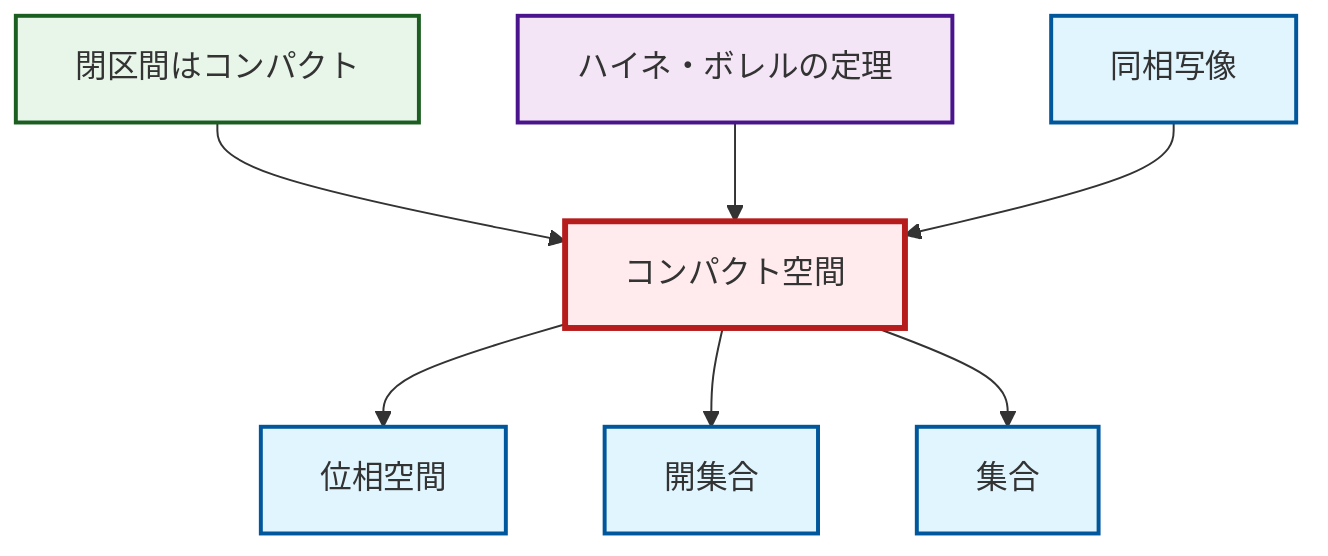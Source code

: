 graph TD
    classDef definition fill:#e1f5fe,stroke:#01579b,stroke-width:2px
    classDef theorem fill:#f3e5f5,stroke:#4a148c,stroke-width:2px
    classDef axiom fill:#fff3e0,stroke:#e65100,stroke-width:2px
    classDef example fill:#e8f5e9,stroke:#1b5e20,stroke-width:2px
    classDef current fill:#ffebee,stroke:#b71c1c,stroke-width:3px
    def-compact["コンパクト空間"]:::definition
    def-open-set["開集合"]:::definition
    ex-closed-interval-compact["閉区間はコンパクト"]:::example
    thm-heine-borel["ハイネ・ボレルの定理"]:::theorem
    def-set["集合"]:::definition
    def-topological-space["位相空間"]:::definition
    def-homeomorphism["同相写像"]:::definition
    def-compact --> def-topological-space
    ex-closed-interval-compact --> def-compact
    def-compact --> def-open-set
    thm-heine-borel --> def-compact
    def-homeomorphism --> def-compact
    def-compact --> def-set
    class def-compact current